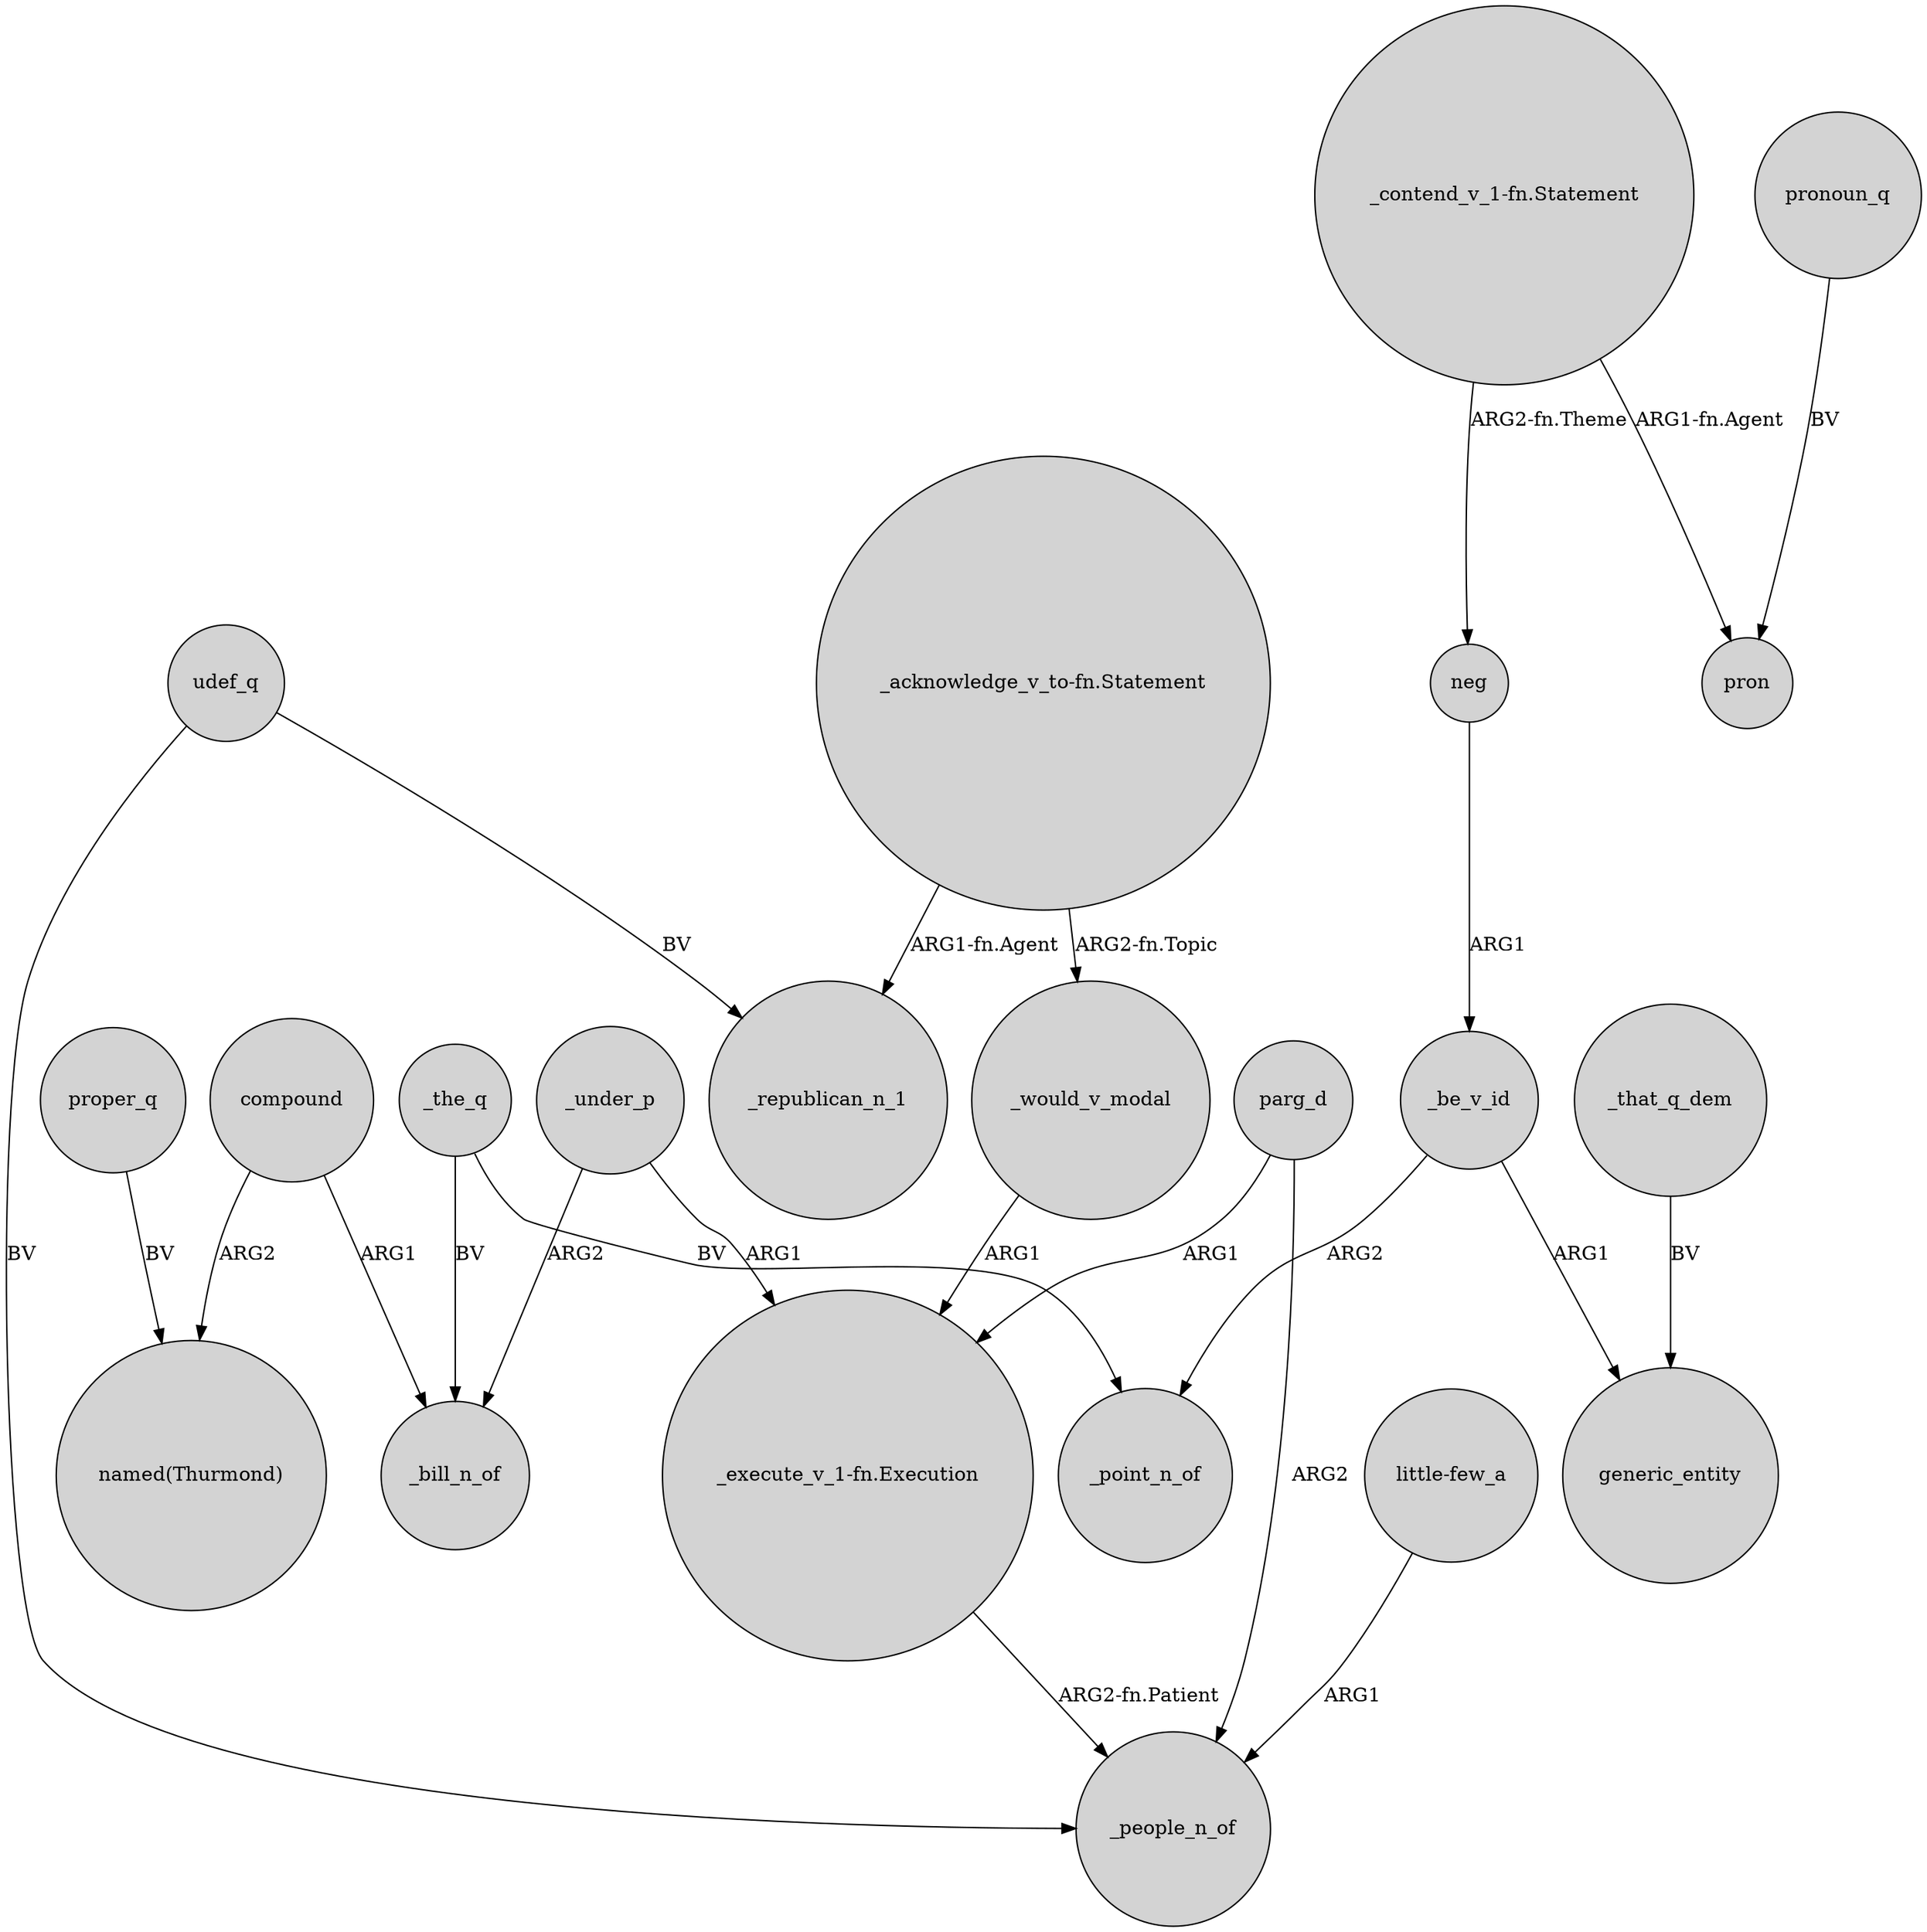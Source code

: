 digraph {
	node [shape=circle style=filled]
	_the_q -> _bill_n_of [label=BV]
	"_execute_v_1-fn.Execution" -> _people_n_of [label="ARG2-fn.Patient"]
	"_acknowledge_v_to-fn.Statement" -> _republican_n_1 [label="ARG1-fn.Agent"]
	compound -> _bill_n_of [label=ARG1]
	_that_q_dem -> generic_entity [label=BV]
	"_contend_v_1-fn.Statement" -> pron [label="ARG1-fn.Agent"]
	_be_v_id -> generic_entity [label=ARG1]
	"_contend_v_1-fn.Statement" -> neg [label="ARG2-fn.Theme"]
	_under_p -> "_execute_v_1-fn.Execution" [label=ARG1]
	_would_v_modal -> "_execute_v_1-fn.Execution" [label=ARG1]
	compound -> "named(Thurmond)" [label=ARG2]
	_under_p -> _bill_n_of [label=ARG2]
	pronoun_q -> pron [label=BV]
	udef_q -> _people_n_of [label=BV]
	"_acknowledge_v_to-fn.Statement" -> _would_v_modal [label="ARG2-fn.Topic"]
	parg_d -> _people_n_of [label=ARG2]
	parg_d -> "_execute_v_1-fn.Execution" [label=ARG1]
	neg -> _be_v_id [label=ARG1]
	_be_v_id -> _point_n_of [label=ARG2]
	_the_q -> _point_n_of [label=BV]
	"little-few_a" -> _people_n_of [label=ARG1]
	udef_q -> _republican_n_1 [label=BV]
	proper_q -> "named(Thurmond)" [label=BV]
}
